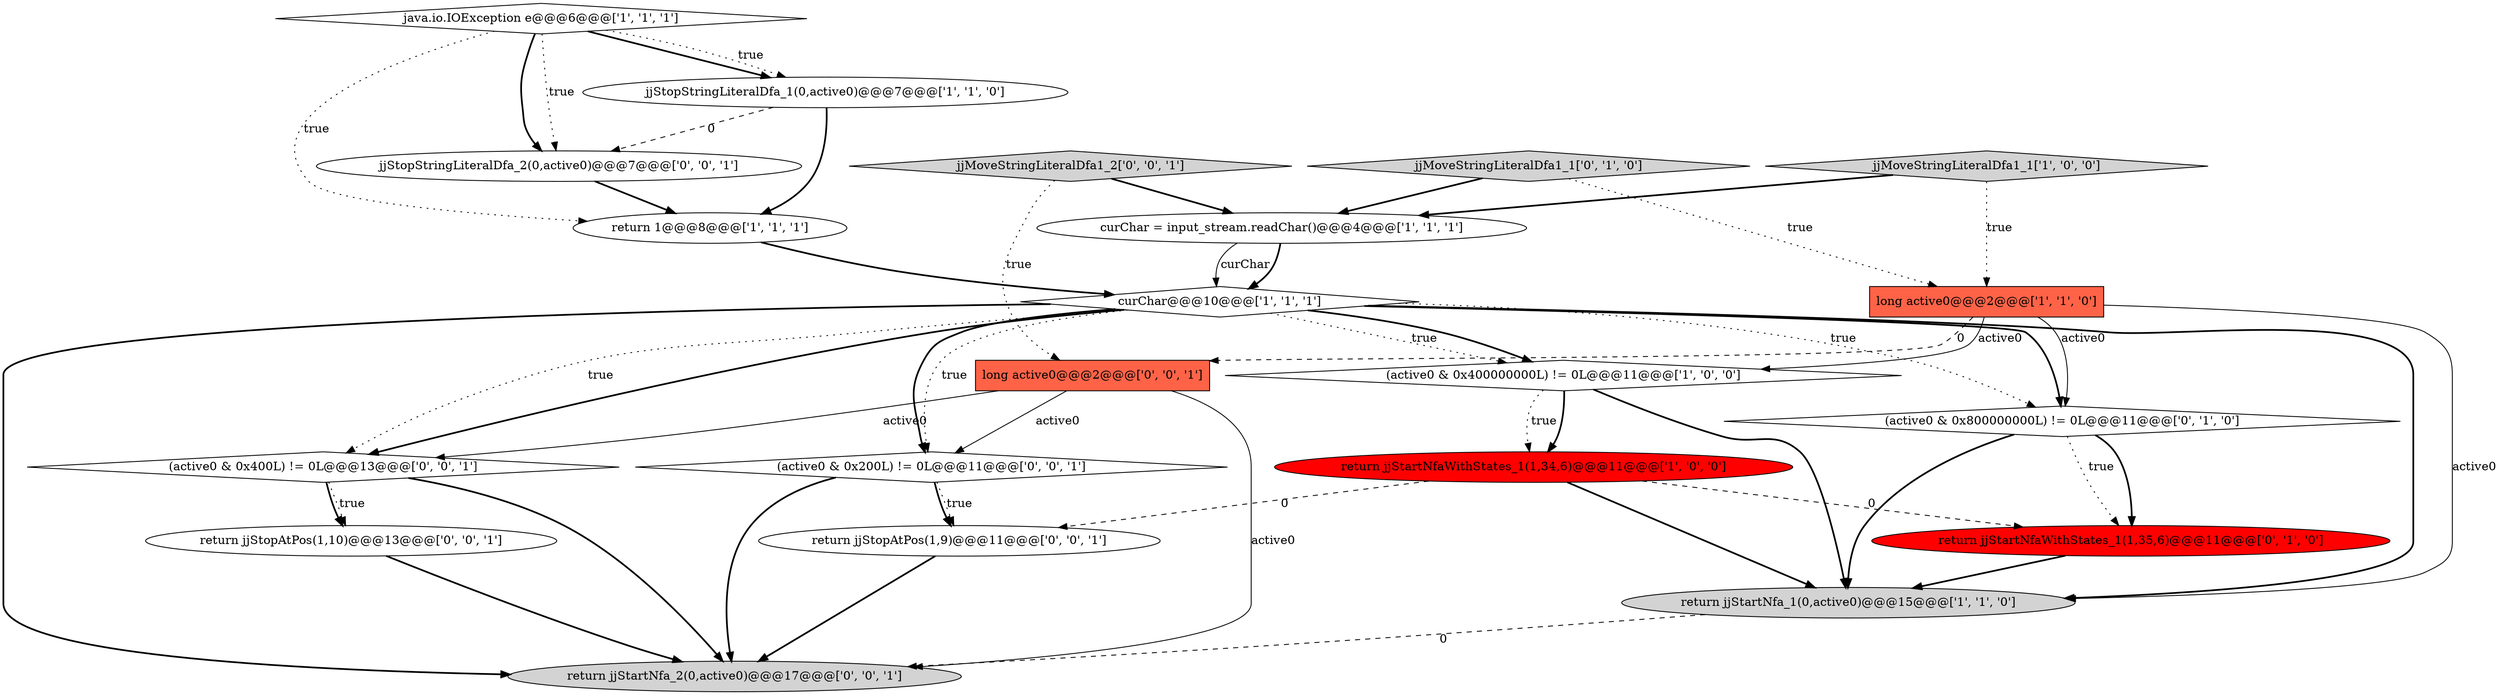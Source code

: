 digraph {
9 [style = filled, label = "return 1@@@8@@@['1', '1', '1']", fillcolor = white, shape = ellipse image = "AAA0AAABBB1BBB"];
2 [style = filled, label = "curChar = input_stream.readChar()@@@4@@@['1', '1', '1']", fillcolor = white, shape = ellipse image = "AAA0AAABBB1BBB"];
20 [style = filled, label = "(active0 & 0x400L) != 0L@@@13@@@['0', '0', '1']", fillcolor = white, shape = diamond image = "AAA0AAABBB3BBB"];
0 [style = filled, label = "long active0@@@2@@@['1', '1', '0']", fillcolor = tomato, shape = box image = "AAA0AAABBB1BBB"];
19 [style = filled, label = "return jjStopAtPos(1,9)@@@11@@@['0', '0', '1']", fillcolor = white, shape = ellipse image = "AAA0AAABBB3BBB"];
7 [style = filled, label = "return jjStartNfaWithStates_1(1,34,6)@@@11@@@['1', '0', '0']", fillcolor = red, shape = ellipse image = "AAA1AAABBB1BBB"];
4 [style = filled, label = "(active0 & 0x400000000L) != 0L@@@11@@@['1', '0', '0']", fillcolor = white, shape = diamond image = "AAA0AAABBB1BBB"];
11 [style = filled, label = "return jjStartNfaWithStates_1(1,35,6)@@@11@@@['0', '1', '0']", fillcolor = red, shape = ellipse image = "AAA1AAABBB2BBB"];
15 [style = filled, label = "long active0@@@2@@@['0', '0', '1']", fillcolor = tomato, shape = box image = "AAA0AAABBB3BBB"];
14 [style = filled, label = "return jjStartNfa_2(0,active0)@@@17@@@['0', '0', '1']", fillcolor = lightgray, shape = ellipse image = "AAA0AAABBB3BBB"];
13 [style = filled, label = "(active0 & 0x200L) != 0L@@@11@@@['0', '0', '1']", fillcolor = white, shape = diamond image = "AAA0AAABBB3BBB"];
5 [style = filled, label = "curChar@@@10@@@['1', '1', '1']", fillcolor = white, shape = diamond image = "AAA0AAABBB1BBB"];
8 [style = filled, label = "jjStopStringLiteralDfa_1(0,active0)@@@7@@@['1', '1', '0']", fillcolor = white, shape = ellipse image = "AAA0AAABBB1BBB"];
3 [style = filled, label = "java.io.IOException e@@@6@@@['1', '1', '1']", fillcolor = white, shape = diamond image = "AAA0AAABBB1BBB"];
17 [style = filled, label = "jjMoveStringLiteralDfa1_2['0', '0', '1']", fillcolor = lightgray, shape = diamond image = "AAA0AAABBB3BBB"];
16 [style = filled, label = "jjStopStringLiteralDfa_2(0,active0)@@@7@@@['0', '0', '1']", fillcolor = white, shape = ellipse image = "AAA0AAABBB3BBB"];
6 [style = filled, label = "return jjStartNfa_1(0,active0)@@@15@@@['1', '1', '0']", fillcolor = lightgray, shape = ellipse image = "AAA0AAABBB1BBB"];
18 [style = filled, label = "return jjStopAtPos(1,10)@@@13@@@['0', '0', '1']", fillcolor = white, shape = ellipse image = "AAA0AAABBB3BBB"];
12 [style = filled, label = "jjMoveStringLiteralDfa1_1['0', '1', '0']", fillcolor = lightgray, shape = diamond image = "AAA0AAABBB2BBB"];
10 [style = filled, label = "(active0 & 0x800000000L) != 0L@@@11@@@['0', '1', '0']", fillcolor = white, shape = diamond image = "AAA0AAABBB2BBB"];
1 [style = filled, label = "jjMoveStringLiteralDfa1_1['1', '0', '0']", fillcolor = lightgray, shape = diamond image = "AAA0AAABBB1BBB"];
5->10 [style = bold, label=""];
8->16 [style = dashed, label="0"];
5->20 [style = bold, label=""];
15->14 [style = solid, label="active0"];
4->6 [style = bold, label=""];
5->10 [style = dotted, label="true"];
0->10 [style = solid, label="active0"];
11->6 [style = bold, label=""];
7->11 [style = dashed, label="0"];
13->19 [style = dotted, label="true"];
4->7 [style = dotted, label="true"];
15->13 [style = solid, label="active0"];
0->15 [style = dashed, label="0"];
20->14 [style = bold, label=""];
5->14 [style = bold, label=""];
0->6 [style = solid, label="active0"];
3->16 [style = bold, label=""];
3->9 [style = dotted, label="true"];
6->14 [style = dashed, label="0"];
10->6 [style = bold, label=""];
4->7 [style = bold, label=""];
5->4 [style = dotted, label="true"];
2->5 [style = solid, label="curChar"];
20->18 [style = bold, label=""];
5->13 [style = dotted, label="true"];
12->2 [style = bold, label=""];
15->20 [style = solid, label="active0"];
13->19 [style = bold, label=""];
17->15 [style = dotted, label="true"];
19->14 [style = bold, label=""];
5->6 [style = bold, label=""];
17->2 [style = bold, label=""];
10->11 [style = dotted, label="true"];
7->19 [style = dashed, label="0"];
3->8 [style = bold, label=""];
5->13 [style = bold, label=""];
5->4 [style = bold, label=""];
7->6 [style = bold, label=""];
8->9 [style = bold, label=""];
20->18 [style = dotted, label="true"];
9->5 [style = bold, label=""];
12->0 [style = dotted, label="true"];
5->20 [style = dotted, label="true"];
1->2 [style = bold, label=""];
1->0 [style = dotted, label="true"];
3->8 [style = dotted, label="true"];
13->14 [style = bold, label=""];
18->14 [style = bold, label=""];
0->4 [style = solid, label="active0"];
16->9 [style = bold, label=""];
3->16 [style = dotted, label="true"];
2->5 [style = bold, label=""];
10->11 [style = bold, label=""];
}
